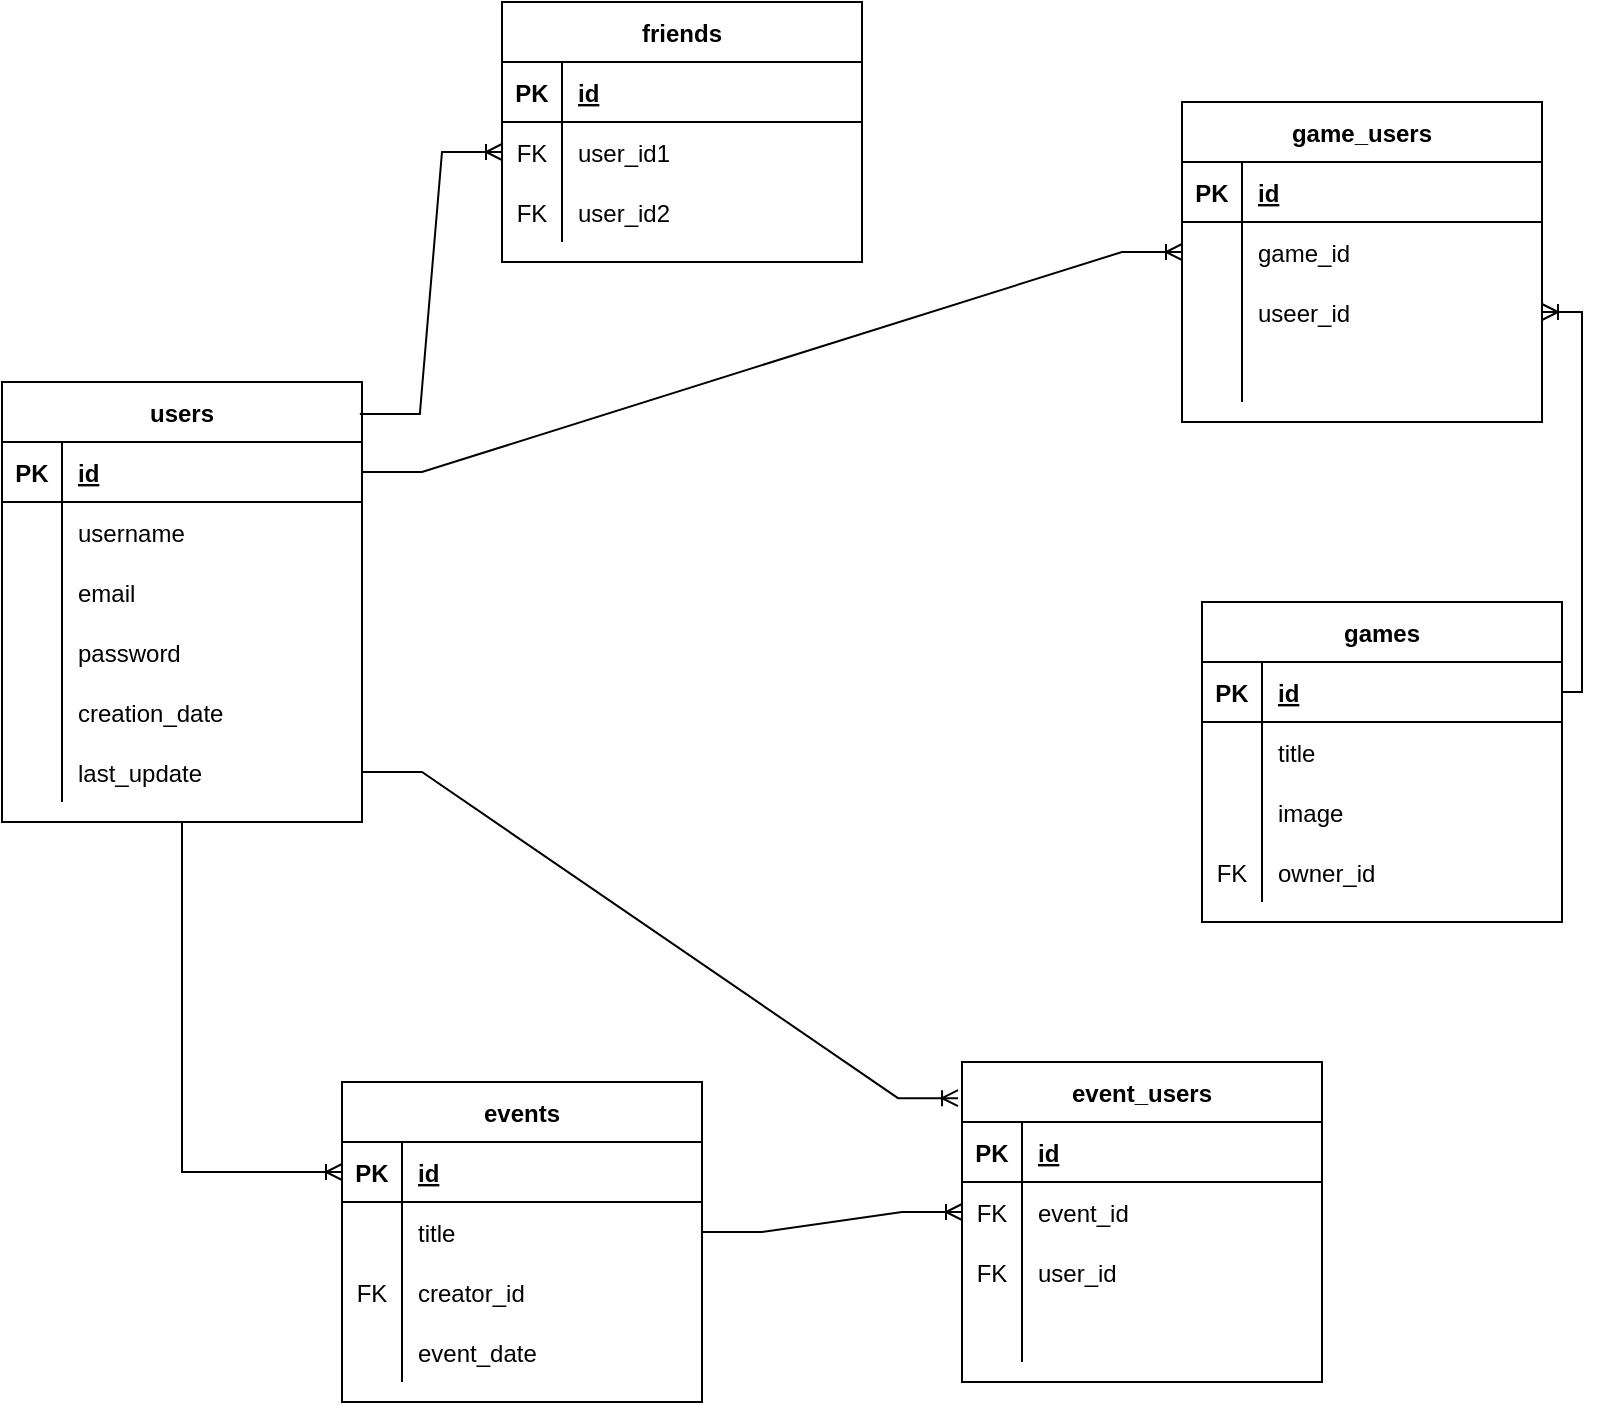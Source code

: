 <mxfile version="20.3.0" type="device"><diagram id="2WCnt5KWx4HiJL9J7FWx" name="Page-1"><mxGraphModel dx="1422" dy="857" grid="1" gridSize="10" guides="1" tooltips="1" connect="1" arrows="1" fold="1" page="1" pageScale="1" pageWidth="850" pageHeight="1100" math="0" shadow="0"><root><mxCell id="0"/><mxCell id="1" parent="0"/><mxCell id="0RaukqJogYUd0n9aZnfm-1" value="users" style="shape=table;startSize=30;container=1;collapsible=1;childLayout=tableLayout;fixedRows=1;rowLines=0;fontStyle=1;align=center;resizeLast=1;" parent="1" vertex="1"><mxGeometry x="10" y="330" width="180" height="220" as="geometry"/></mxCell><mxCell id="0RaukqJogYUd0n9aZnfm-2" value="" style="shape=tableRow;horizontal=0;startSize=0;swimlaneHead=0;swimlaneBody=0;fillColor=none;collapsible=0;dropTarget=0;points=[[0,0.5],[1,0.5]];portConstraint=eastwest;top=0;left=0;right=0;bottom=1;" parent="0RaukqJogYUd0n9aZnfm-1" vertex="1"><mxGeometry y="30" width="180" height="30" as="geometry"/></mxCell><mxCell id="0RaukqJogYUd0n9aZnfm-3" value="PK" style="shape=partialRectangle;connectable=0;fillColor=none;top=0;left=0;bottom=0;right=0;fontStyle=1;overflow=hidden;" parent="0RaukqJogYUd0n9aZnfm-2" vertex="1"><mxGeometry width="30" height="30" as="geometry"><mxRectangle width="30" height="30" as="alternateBounds"/></mxGeometry></mxCell><mxCell id="0RaukqJogYUd0n9aZnfm-4" value="id" style="shape=partialRectangle;connectable=0;fillColor=none;top=0;left=0;bottom=0;right=0;align=left;spacingLeft=6;fontStyle=5;overflow=hidden;" parent="0RaukqJogYUd0n9aZnfm-2" vertex="1"><mxGeometry x="30" width="150" height="30" as="geometry"><mxRectangle width="150" height="30" as="alternateBounds"/></mxGeometry></mxCell><mxCell id="0RaukqJogYUd0n9aZnfm-5" value="" style="shape=tableRow;horizontal=0;startSize=0;swimlaneHead=0;swimlaneBody=0;fillColor=none;collapsible=0;dropTarget=0;points=[[0,0.5],[1,0.5]];portConstraint=eastwest;top=0;left=0;right=0;bottom=0;" parent="0RaukqJogYUd0n9aZnfm-1" vertex="1"><mxGeometry y="60" width="180" height="30" as="geometry"/></mxCell><mxCell id="0RaukqJogYUd0n9aZnfm-6" value="" style="shape=partialRectangle;connectable=0;fillColor=none;top=0;left=0;bottom=0;right=0;editable=1;overflow=hidden;" parent="0RaukqJogYUd0n9aZnfm-5" vertex="1"><mxGeometry width="30" height="30" as="geometry"><mxRectangle width="30" height="30" as="alternateBounds"/></mxGeometry></mxCell><mxCell id="0RaukqJogYUd0n9aZnfm-7" value="username" style="shape=partialRectangle;connectable=0;fillColor=none;top=0;left=0;bottom=0;right=0;align=left;spacingLeft=6;overflow=hidden;" parent="0RaukqJogYUd0n9aZnfm-5" vertex="1"><mxGeometry x="30" width="150" height="30" as="geometry"><mxRectangle width="150" height="30" as="alternateBounds"/></mxGeometry></mxCell><mxCell id="0RaukqJogYUd0n9aZnfm-8" value="" style="shape=tableRow;horizontal=0;startSize=0;swimlaneHead=0;swimlaneBody=0;fillColor=none;collapsible=0;dropTarget=0;points=[[0,0.5],[1,0.5]];portConstraint=eastwest;top=0;left=0;right=0;bottom=0;" parent="0RaukqJogYUd0n9aZnfm-1" vertex="1"><mxGeometry y="90" width="180" height="30" as="geometry"/></mxCell><mxCell id="0RaukqJogYUd0n9aZnfm-9" value="" style="shape=partialRectangle;connectable=0;fillColor=none;top=0;left=0;bottom=0;right=0;editable=1;overflow=hidden;" parent="0RaukqJogYUd0n9aZnfm-8" vertex="1"><mxGeometry width="30" height="30" as="geometry"><mxRectangle width="30" height="30" as="alternateBounds"/></mxGeometry></mxCell><mxCell id="0RaukqJogYUd0n9aZnfm-10" value="email" style="shape=partialRectangle;connectable=0;fillColor=none;top=0;left=0;bottom=0;right=0;align=left;spacingLeft=6;overflow=hidden;" parent="0RaukqJogYUd0n9aZnfm-8" vertex="1"><mxGeometry x="30" width="150" height="30" as="geometry"><mxRectangle width="150" height="30" as="alternateBounds"/></mxGeometry></mxCell><mxCell id="0RaukqJogYUd0n9aZnfm-11" value="" style="shape=tableRow;horizontal=0;startSize=0;swimlaneHead=0;swimlaneBody=0;fillColor=none;collapsible=0;dropTarget=0;points=[[0,0.5],[1,0.5]];portConstraint=eastwest;top=0;left=0;right=0;bottom=0;" parent="0RaukqJogYUd0n9aZnfm-1" vertex="1"><mxGeometry y="120" width="180" height="30" as="geometry"/></mxCell><mxCell id="0RaukqJogYUd0n9aZnfm-12" value="" style="shape=partialRectangle;connectable=0;fillColor=none;top=0;left=0;bottom=0;right=0;editable=1;overflow=hidden;" parent="0RaukqJogYUd0n9aZnfm-11" vertex="1"><mxGeometry width="30" height="30" as="geometry"><mxRectangle width="30" height="30" as="alternateBounds"/></mxGeometry></mxCell><mxCell id="0RaukqJogYUd0n9aZnfm-13" value="password" style="shape=partialRectangle;connectable=0;fillColor=none;top=0;left=0;bottom=0;right=0;align=left;spacingLeft=6;overflow=hidden;" parent="0RaukqJogYUd0n9aZnfm-11" vertex="1"><mxGeometry x="30" width="150" height="30" as="geometry"><mxRectangle width="150" height="30" as="alternateBounds"/></mxGeometry></mxCell><mxCell id="0RaukqJogYUd0n9aZnfm-14" style="shape=tableRow;horizontal=0;startSize=0;swimlaneHead=0;swimlaneBody=0;fillColor=none;collapsible=0;dropTarget=0;points=[[0,0.5],[1,0.5]];portConstraint=eastwest;top=0;left=0;right=0;bottom=0;" parent="0RaukqJogYUd0n9aZnfm-1" vertex="1"><mxGeometry y="150" width="180" height="30" as="geometry"/></mxCell><mxCell id="0RaukqJogYUd0n9aZnfm-15" style="shape=partialRectangle;connectable=0;fillColor=none;top=0;left=0;bottom=0;right=0;editable=1;overflow=hidden;" parent="0RaukqJogYUd0n9aZnfm-14" vertex="1"><mxGeometry width="30" height="30" as="geometry"><mxRectangle width="30" height="30" as="alternateBounds"/></mxGeometry></mxCell><mxCell id="0RaukqJogYUd0n9aZnfm-16" value="creation_date" style="shape=partialRectangle;connectable=0;fillColor=none;top=0;left=0;bottom=0;right=0;align=left;spacingLeft=6;overflow=hidden;" parent="0RaukqJogYUd0n9aZnfm-14" vertex="1"><mxGeometry x="30" width="150" height="30" as="geometry"><mxRectangle width="150" height="30" as="alternateBounds"/></mxGeometry></mxCell><mxCell id="0RaukqJogYUd0n9aZnfm-17" style="shape=tableRow;horizontal=0;startSize=0;swimlaneHead=0;swimlaneBody=0;fillColor=none;collapsible=0;dropTarget=0;points=[[0,0.5],[1,0.5]];portConstraint=eastwest;top=0;left=0;right=0;bottom=0;" parent="0RaukqJogYUd0n9aZnfm-1" vertex="1"><mxGeometry y="180" width="180" height="30" as="geometry"/></mxCell><mxCell id="0RaukqJogYUd0n9aZnfm-18" style="shape=partialRectangle;connectable=0;fillColor=none;top=0;left=0;bottom=0;right=0;editable=1;overflow=hidden;" parent="0RaukqJogYUd0n9aZnfm-17" vertex="1"><mxGeometry width="30" height="30" as="geometry"><mxRectangle width="30" height="30" as="alternateBounds"/></mxGeometry></mxCell><mxCell id="0RaukqJogYUd0n9aZnfm-19" value="last_update" style="shape=partialRectangle;connectable=0;fillColor=none;top=0;left=0;bottom=0;right=0;align=left;spacingLeft=6;overflow=hidden;" parent="0RaukqJogYUd0n9aZnfm-17" vertex="1"><mxGeometry x="30" width="150" height="30" as="geometry"><mxRectangle width="150" height="30" as="alternateBounds"/></mxGeometry></mxCell><mxCell id="0RaukqJogYUd0n9aZnfm-20" value="friends" style="shape=table;startSize=30;container=1;collapsible=1;childLayout=tableLayout;fixedRows=1;rowLines=0;fontStyle=1;align=center;resizeLast=1;" parent="1" vertex="1"><mxGeometry x="260" y="140" width="180" height="130" as="geometry"/></mxCell><mxCell id="0RaukqJogYUd0n9aZnfm-21" value="" style="shape=tableRow;horizontal=0;startSize=0;swimlaneHead=0;swimlaneBody=0;fillColor=none;collapsible=0;dropTarget=0;points=[[0,0.5],[1,0.5]];portConstraint=eastwest;top=0;left=0;right=0;bottom=1;" parent="0RaukqJogYUd0n9aZnfm-20" vertex="1"><mxGeometry y="30" width="180" height="30" as="geometry"/></mxCell><mxCell id="0RaukqJogYUd0n9aZnfm-22" value="PK" style="shape=partialRectangle;connectable=0;fillColor=none;top=0;left=0;bottom=0;right=0;fontStyle=1;overflow=hidden;" parent="0RaukqJogYUd0n9aZnfm-21" vertex="1"><mxGeometry width="30" height="30" as="geometry"><mxRectangle width="30" height="30" as="alternateBounds"/></mxGeometry></mxCell><mxCell id="0RaukqJogYUd0n9aZnfm-23" value="id" style="shape=partialRectangle;connectable=0;fillColor=none;top=0;left=0;bottom=0;right=0;align=left;spacingLeft=6;fontStyle=5;overflow=hidden;" parent="0RaukqJogYUd0n9aZnfm-21" vertex="1"><mxGeometry x="30" width="150" height="30" as="geometry"><mxRectangle width="150" height="30" as="alternateBounds"/></mxGeometry></mxCell><mxCell id="0RaukqJogYUd0n9aZnfm-24" value="" style="shape=tableRow;horizontal=0;startSize=0;swimlaneHead=0;swimlaneBody=0;fillColor=none;collapsible=0;dropTarget=0;points=[[0,0.5],[1,0.5]];portConstraint=eastwest;top=0;left=0;right=0;bottom=0;" parent="0RaukqJogYUd0n9aZnfm-20" vertex="1"><mxGeometry y="60" width="180" height="30" as="geometry"/></mxCell><mxCell id="0RaukqJogYUd0n9aZnfm-25" value="FK" style="shape=partialRectangle;connectable=0;fillColor=none;top=0;left=0;bottom=0;right=0;editable=1;overflow=hidden;" parent="0RaukqJogYUd0n9aZnfm-24" vertex="1"><mxGeometry width="30" height="30" as="geometry"><mxRectangle width="30" height="30" as="alternateBounds"/></mxGeometry></mxCell><mxCell id="0RaukqJogYUd0n9aZnfm-26" value="user_id1" style="shape=partialRectangle;connectable=0;fillColor=none;top=0;left=0;bottom=0;right=0;align=left;spacingLeft=6;overflow=hidden;" parent="0RaukqJogYUd0n9aZnfm-24" vertex="1"><mxGeometry x="30" width="150" height="30" as="geometry"><mxRectangle width="150" height="30" as="alternateBounds"/></mxGeometry></mxCell><mxCell id="0RaukqJogYUd0n9aZnfm-27" value="" style="shape=tableRow;horizontal=0;startSize=0;swimlaneHead=0;swimlaneBody=0;fillColor=none;collapsible=0;dropTarget=0;points=[[0,0.5],[1,0.5]];portConstraint=eastwest;top=0;left=0;right=0;bottom=0;" parent="0RaukqJogYUd0n9aZnfm-20" vertex="1"><mxGeometry y="90" width="180" height="30" as="geometry"/></mxCell><mxCell id="0RaukqJogYUd0n9aZnfm-28" value="FK" style="shape=partialRectangle;connectable=0;fillColor=none;top=0;left=0;bottom=0;right=0;editable=1;overflow=hidden;" parent="0RaukqJogYUd0n9aZnfm-27" vertex="1"><mxGeometry width="30" height="30" as="geometry"><mxRectangle width="30" height="30" as="alternateBounds"/></mxGeometry></mxCell><mxCell id="0RaukqJogYUd0n9aZnfm-29" value="user_id2" style="shape=partialRectangle;connectable=0;fillColor=none;top=0;left=0;bottom=0;right=0;align=left;spacingLeft=6;overflow=hidden;" parent="0RaukqJogYUd0n9aZnfm-27" vertex="1"><mxGeometry x="30" width="150" height="30" as="geometry"><mxRectangle width="150" height="30" as="alternateBounds"/></mxGeometry></mxCell><mxCell id="JXyM-fxsZZGmrZNGHtmS-1" value="events" style="shape=table;startSize=30;container=1;collapsible=1;childLayout=tableLayout;fixedRows=1;rowLines=0;fontStyle=1;align=center;resizeLast=1;" parent="1" vertex="1"><mxGeometry x="180" y="680" width="180" height="160" as="geometry"/></mxCell><mxCell id="JXyM-fxsZZGmrZNGHtmS-2" value="" style="shape=tableRow;horizontal=0;startSize=0;swimlaneHead=0;swimlaneBody=0;fillColor=none;collapsible=0;dropTarget=0;points=[[0,0.5],[1,0.5]];portConstraint=eastwest;top=0;left=0;right=0;bottom=1;" parent="JXyM-fxsZZGmrZNGHtmS-1" vertex="1"><mxGeometry y="30" width="180" height="30" as="geometry"/></mxCell><mxCell id="JXyM-fxsZZGmrZNGHtmS-3" value="PK" style="shape=partialRectangle;connectable=0;fillColor=none;top=0;left=0;bottom=0;right=0;fontStyle=1;overflow=hidden;" parent="JXyM-fxsZZGmrZNGHtmS-2" vertex="1"><mxGeometry width="30" height="30" as="geometry"><mxRectangle width="30" height="30" as="alternateBounds"/></mxGeometry></mxCell><mxCell id="JXyM-fxsZZGmrZNGHtmS-4" value="id" style="shape=partialRectangle;connectable=0;fillColor=none;top=0;left=0;bottom=0;right=0;align=left;spacingLeft=6;fontStyle=5;overflow=hidden;" parent="JXyM-fxsZZGmrZNGHtmS-2" vertex="1"><mxGeometry x="30" width="150" height="30" as="geometry"><mxRectangle width="150" height="30" as="alternateBounds"/></mxGeometry></mxCell><mxCell id="JXyM-fxsZZGmrZNGHtmS-5" value="" style="shape=tableRow;horizontal=0;startSize=0;swimlaneHead=0;swimlaneBody=0;fillColor=none;collapsible=0;dropTarget=0;points=[[0,0.5],[1,0.5]];portConstraint=eastwest;top=0;left=0;right=0;bottom=0;" parent="JXyM-fxsZZGmrZNGHtmS-1" vertex="1"><mxGeometry y="60" width="180" height="30" as="geometry"/></mxCell><mxCell id="JXyM-fxsZZGmrZNGHtmS-6" value="" style="shape=partialRectangle;connectable=0;fillColor=none;top=0;left=0;bottom=0;right=0;editable=1;overflow=hidden;" parent="JXyM-fxsZZGmrZNGHtmS-5" vertex="1"><mxGeometry width="30" height="30" as="geometry"><mxRectangle width="30" height="30" as="alternateBounds"/></mxGeometry></mxCell><mxCell id="JXyM-fxsZZGmrZNGHtmS-7" value="title" style="shape=partialRectangle;connectable=0;fillColor=none;top=0;left=0;bottom=0;right=0;align=left;spacingLeft=6;overflow=hidden;" parent="JXyM-fxsZZGmrZNGHtmS-5" vertex="1"><mxGeometry x="30" width="150" height="30" as="geometry"><mxRectangle width="150" height="30" as="alternateBounds"/></mxGeometry></mxCell><mxCell id="JXyM-fxsZZGmrZNGHtmS-8" value="" style="shape=tableRow;horizontal=0;startSize=0;swimlaneHead=0;swimlaneBody=0;fillColor=none;collapsible=0;dropTarget=0;points=[[0,0.5],[1,0.5]];portConstraint=eastwest;top=0;left=0;right=0;bottom=0;" parent="JXyM-fxsZZGmrZNGHtmS-1" vertex="1"><mxGeometry y="90" width="180" height="30" as="geometry"/></mxCell><mxCell id="JXyM-fxsZZGmrZNGHtmS-9" value="FK" style="shape=partialRectangle;connectable=0;fillColor=none;top=0;left=0;bottom=0;right=0;editable=1;overflow=hidden;" parent="JXyM-fxsZZGmrZNGHtmS-8" vertex="1"><mxGeometry width="30" height="30" as="geometry"><mxRectangle width="30" height="30" as="alternateBounds"/></mxGeometry></mxCell><mxCell id="JXyM-fxsZZGmrZNGHtmS-10" value="creator_id" style="shape=partialRectangle;connectable=0;fillColor=none;top=0;left=0;bottom=0;right=0;align=left;spacingLeft=6;overflow=hidden;" parent="JXyM-fxsZZGmrZNGHtmS-8" vertex="1"><mxGeometry x="30" width="150" height="30" as="geometry"><mxRectangle width="150" height="30" as="alternateBounds"/></mxGeometry></mxCell><mxCell id="JXyM-fxsZZGmrZNGHtmS-11" value="" style="shape=tableRow;horizontal=0;startSize=0;swimlaneHead=0;swimlaneBody=0;fillColor=none;collapsible=0;dropTarget=0;points=[[0,0.5],[1,0.5]];portConstraint=eastwest;top=0;left=0;right=0;bottom=0;" parent="JXyM-fxsZZGmrZNGHtmS-1" vertex="1"><mxGeometry y="120" width="180" height="30" as="geometry"/></mxCell><mxCell id="JXyM-fxsZZGmrZNGHtmS-12" value="" style="shape=partialRectangle;connectable=0;fillColor=none;top=0;left=0;bottom=0;right=0;editable=1;overflow=hidden;" parent="JXyM-fxsZZGmrZNGHtmS-11" vertex="1"><mxGeometry width="30" height="30" as="geometry"><mxRectangle width="30" height="30" as="alternateBounds"/></mxGeometry></mxCell><mxCell id="JXyM-fxsZZGmrZNGHtmS-13" value="event_date" style="shape=partialRectangle;connectable=0;fillColor=none;top=0;left=0;bottom=0;right=0;align=left;spacingLeft=6;overflow=hidden;" parent="JXyM-fxsZZGmrZNGHtmS-11" vertex="1"><mxGeometry x="30" width="150" height="30" as="geometry"><mxRectangle width="150" height="30" as="alternateBounds"/></mxGeometry></mxCell><mxCell id="JXyM-fxsZZGmrZNGHtmS-14" value="event_users" style="shape=table;startSize=30;container=1;collapsible=1;childLayout=tableLayout;fixedRows=1;rowLines=0;fontStyle=1;align=center;resizeLast=1;" parent="1" vertex="1"><mxGeometry x="490" y="670" width="180" height="160" as="geometry"/></mxCell><mxCell id="JXyM-fxsZZGmrZNGHtmS-15" value="" style="shape=tableRow;horizontal=0;startSize=0;swimlaneHead=0;swimlaneBody=0;fillColor=none;collapsible=0;dropTarget=0;points=[[0,0.5],[1,0.5]];portConstraint=eastwest;top=0;left=0;right=0;bottom=1;" parent="JXyM-fxsZZGmrZNGHtmS-14" vertex="1"><mxGeometry y="30" width="180" height="30" as="geometry"/></mxCell><mxCell id="JXyM-fxsZZGmrZNGHtmS-16" value="PK" style="shape=partialRectangle;connectable=0;fillColor=none;top=0;left=0;bottom=0;right=0;fontStyle=1;overflow=hidden;" parent="JXyM-fxsZZGmrZNGHtmS-15" vertex="1"><mxGeometry width="30" height="30" as="geometry"><mxRectangle width="30" height="30" as="alternateBounds"/></mxGeometry></mxCell><mxCell id="JXyM-fxsZZGmrZNGHtmS-17" value="id" style="shape=partialRectangle;connectable=0;fillColor=none;top=0;left=0;bottom=0;right=0;align=left;spacingLeft=6;fontStyle=5;overflow=hidden;" parent="JXyM-fxsZZGmrZNGHtmS-15" vertex="1"><mxGeometry x="30" width="150" height="30" as="geometry"><mxRectangle width="150" height="30" as="alternateBounds"/></mxGeometry></mxCell><mxCell id="JXyM-fxsZZGmrZNGHtmS-18" value="" style="shape=tableRow;horizontal=0;startSize=0;swimlaneHead=0;swimlaneBody=0;fillColor=none;collapsible=0;dropTarget=0;points=[[0,0.5],[1,0.5]];portConstraint=eastwest;top=0;left=0;right=0;bottom=0;" parent="JXyM-fxsZZGmrZNGHtmS-14" vertex="1"><mxGeometry y="60" width="180" height="30" as="geometry"/></mxCell><mxCell id="JXyM-fxsZZGmrZNGHtmS-19" value="FK" style="shape=partialRectangle;connectable=0;fillColor=none;top=0;left=0;bottom=0;right=0;editable=1;overflow=hidden;" parent="JXyM-fxsZZGmrZNGHtmS-18" vertex="1"><mxGeometry width="30" height="30" as="geometry"><mxRectangle width="30" height="30" as="alternateBounds"/></mxGeometry></mxCell><mxCell id="JXyM-fxsZZGmrZNGHtmS-20" value="event_id" style="shape=partialRectangle;connectable=0;fillColor=none;top=0;left=0;bottom=0;right=0;align=left;spacingLeft=6;overflow=hidden;" parent="JXyM-fxsZZGmrZNGHtmS-18" vertex="1"><mxGeometry x="30" width="150" height="30" as="geometry"><mxRectangle width="150" height="30" as="alternateBounds"/></mxGeometry></mxCell><mxCell id="JXyM-fxsZZGmrZNGHtmS-21" value="" style="shape=tableRow;horizontal=0;startSize=0;swimlaneHead=0;swimlaneBody=0;fillColor=none;collapsible=0;dropTarget=0;points=[[0,0.5],[1,0.5]];portConstraint=eastwest;top=0;left=0;right=0;bottom=0;" parent="JXyM-fxsZZGmrZNGHtmS-14" vertex="1"><mxGeometry y="90" width="180" height="30" as="geometry"/></mxCell><mxCell id="JXyM-fxsZZGmrZNGHtmS-22" value="FK" style="shape=partialRectangle;connectable=0;fillColor=none;top=0;left=0;bottom=0;right=0;editable=1;overflow=hidden;" parent="JXyM-fxsZZGmrZNGHtmS-21" vertex="1"><mxGeometry width="30" height="30" as="geometry"><mxRectangle width="30" height="30" as="alternateBounds"/></mxGeometry></mxCell><mxCell id="JXyM-fxsZZGmrZNGHtmS-23" value="user_id" style="shape=partialRectangle;connectable=0;fillColor=none;top=0;left=0;bottom=0;right=0;align=left;spacingLeft=6;overflow=hidden;" parent="JXyM-fxsZZGmrZNGHtmS-21" vertex="1"><mxGeometry x="30" width="150" height="30" as="geometry"><mxRectangle width="150" height="30" as="alternateBounds"/></mxGeometry></mxCell><mxCell id="JXyM-fxsZZGmrZNGHtmS-24" value="" style="shape=tableRow;horizontal=0;startSize=0;swimlaneHead=0;swimlaneBody=0;fillColor=none;collapsible=0;dropTarget=0;points=[[0,0.5],[1,0.5]];portConstraint=eastwest;top=0;left=0;right=0;bottom=0;" parent="JXyM-fxsZZGmrZNGHtmS-14" vertex="1"><mxGeometry y="120" width="180" height="30" as="geometry"/></mxCell><mxCell id="JXyM-fxsZZGmrZNGHtmS-25" value="" style="shape=partialRectangle;connectable=0;fillColor=none;top=0;left=0;bottom=0;right=0;editable=1;overflow=hidden;" parent="JXyM-fxsZZGmrZNGHtmS-24" vertex="1"><mxGeometry width="30" height="30" as="geometry"><mxRectangle width="30" height="30" as="alternateBounds"/></mxGeometry></mxCell><mxCell id="JXyM-fxsZZGmrZNGHtmS-26" value="" style="shape=partialRectangle;connectable=0;fillColor=none;top=0;left=0;bottom=0;right=0;align=left;spacingLeft=6;overflow=hidden;" parent="JXyM-fxsZZGmrZNGHtmS-24" vertex="1"><mxGeometry x="30" width="150" height="30" as="geometry"><mxRectangle width="150" height="30" as="alternateBounds"/></mxGeometry></mxCell><mxCell id="JXyM-fxsZZGmrZNGHtmS-27" value="games" style="shape=table;startSize=30;container=1;collapsible=1;childLayout=tableLayout;fixedRows=1;rowLines=0;fontStyle=1;align=center;resizeLast=1;" parent="1" vertex="1"><mxGeometry x="610" y="440" width="180" height="160" as="geometry"/></mxCell><mxCell id="JXyM-fxsZZGmrZNGHtmS-28" value="" style="shape=tableRow;horizontal=0;startSize=0;swimlaneHead=0;swimlaneBody=0;fillColor=none;collapsible=0;dropTarget=0;points=[[0,0.5],[1,0.5]];portConstraint=eastwest;top=0;left=0;right=0;bottom=1;" parent="JXyM-fxsZZGmrZNGHtmS-27" vertex="1"><mxGeometry y="30" width="180" height="30" as="geometry"/></mxCell><mxCell id="JXyM-fxsZZGmrZNGHtmS-29" value="PK" style="shape=partialRectangle;connectable=0;fillColor=none;top=0;left=0;bottom=0;right=0;fontStyle=1;overflow=hidden;" parent="JXyM-fxsZZGmrZNGHtmS-28" vertex="1"><mxGeometry width="30" height="30" as="geometry"><mxRectangle width="30" height="30" as="alternateBounds"/></mxGeometry></mxCell><mxCell id="JXyM-fxsZZGmrZNGHtmS-30" value="id" style="shape=partialRectangle;connectable=0;fillColor=none;top=0;left=0;bottom=0;right=0;align=left;spacingLeft=6;fontStyle=5;overflow=hidden;" parent="JXyM-fxsZZGmrZNGHtmS-28" vertex="1"><mxGeometry x="30" width="150" height="30" as="geometry"><mxRectangle width="150" height="30" as="alternateBounds"/></mxGeometry></mxCell><mxCell id="JXyM-fxsZZGmrZNGHtmS-31" value="" style="shape=tableRow;horizontal=0;startSize=0;swimlaneHead=0;swimlaneBody=0;fillColor=none;collapsible=0;dropTarget=0;points=[[0,0.5],[1,0.5]];portConstraint=eastwest;top=0;left=0;right=0;bottom=0;" parent="JXyM-fxsZZGmrZNGHtmS-27" vertex="1"><mxGeometry y="60" width="180" height="30" as="geometry"/></mxCell><mxCell id="JXyM-fxsZZGmrZNGHtmS-32" value="" style="shape=partialRectangle;connectable=0;fillColor=none;top=0;left=0;bottom=0;right=0;editable=1;overflow=hidden;" parent="JXyM-fxsZZGmrZNGHtmS-31" vertex="1"><mxGeometry width="30" height="30" as="geometry"><mxRectangle width="30" height="30" as="alternateBounds"/></mxGeometry></mxCell><mxCell id="JXyM-fxsZZGmrZNGHtmS-33" value="title" style="shape=partialRectangle;connectable=0;fillColor=none;top=0;left=0;bottom=0;right=0;align=left;spacingLeft=6;overflow=hidden;" parent="JXyM-fxsZZGmrZNGHtmS-31" vertex="1"><mxGeometry x="30" width="150" height="30" as="geometry"><mxRectangle width="150" height="30" as="alternateBounds"/></mxGeometry></mxCell><mxCell id="JXyM-fxsZZGmrZNGHtmS-34" value="" style="shape=tableRow;horizontal=0;startSize=0;swimlaneHead=0;swimlaneBody=0;fillColor=none;collapsible=0;dropTarget=0;points=[[0,0.5],[1,0.5]];portConstraint=eastwest;top=0;left=0;right=0;bottom=0;" parent="JXyM-fxsZZGmrZNGHtmS-27" vertex="1"><mxGeometry y="90" width="180" height="30" as="geometry"/></mxCell><mxCell id="JXyM-fxsZZGmrZNGHtmS-35" value="" style="shape=partialRectangle;connectable=0;fillColor=none;top=0;left=0;bottom=0;right=0;editable=1;overflow=hidden;" parent="JXyM-fxsZZGmrZNGHtmS-34" vertex="1"><mxGeometry width="30" height="30" as="geometry"><mxRectangle width="30" height="30" as="alternateBounds"/></mxGeometry></mxCell><mxCell id="JXyM-fxsZZGmrZNGHtmS-36" value="image" style="shape=partialRectangle;connectable=0;fillColor=none;top=0;left=0;bottom=0;right=0;align=left;spacingLeft=6;overflow=hidden;" parent="JXyM-fxsZZGmrZNGHtmS-34" vertex="1"><mxGeometry x="30" width="150" height="30" as="geometry"><mxRectangle width="150" height="30" as="alternateBounds"/></mxGeometry></mxCell><mxCell id="JXyM-fxsZZGmrZNGHtmS-37" value="" style="shape=tableRow;horizontal=0;startSize=0;swimlaneHead=0;swimlaneBody=0;fillColor=none;collapsible=0;dropTarget=0;points=[[0,0.5],[1,0.5]];portConstraint=eastwest;top=0;left=0;right=0;bottom=0;" parent="JXyM-fxsZZGmrZNGHtmS-27" vertex="1"><mxGeometry y="120" width="180" height="30" as="geometry"/></mxCell><mxCell id="JXyM-fxsZZGmrZNGHtmS-38" value="FK" style="shape=partialRectangle;connectable=0;fillColor=none;top=0;left=0;bottom=0;right=0;editable=1;overflow=hidden;" parent="JXyM-fxsZZGmrZNGHtmS-37" vertex="1"><mxGeometry width="30" height="30" as="geometry"><mxRectangle width="30" height="30" as="alternateBounds"/></mxGeometry></mxCell><mxCell id="JXyM-fxsZZGmrZNGHtmS-39" value="owner_id" style="shape=partialRectangle;connectable=0;fillColor=none;top=0;left=0;bottom=0;right=0;align=left;spacingLeft=6;overflow=hidden;" parent="JXyM-fxsZZGmrZNGHtmS-37" vertex="1"><mxGeometry x="30" width="150" height="30" as="geometry"><mxRectangle width="150" height="30" as="alternateBounds"/></mxGeometry></mxCell><mxCell id="JXyM-fxsZZGmrZNGHtmS-41" value="" style="edgeStyle=entityRelationEdgeStyle;fontSize=12;html=1;endArrow=ERoneToMany;rounded=0;entryX=0;entryY=0.5;entryDx=0;entryDy=0;exitX=0.994;exitY=0.073;exitDx=0;exitDy=0;exitPerimeter=0;" parent="1" target="0RaukqJogYUd0n9aZnfm-24" edge="1" source="0RaukqJogYUd0n9aZnfm-1"><mxGeometry width="100" height="100" relative="1" as="geometry"><mxPoint x="190" y="375" as="sourcePoint"/><mxPoint x="470" y="470" as="targetPoint"/></mxGeometry></mxCell><mxCell id="JXyM-fxsZZGmrZNGHtmS-42" value="" style="edgeStyle=orthogonalEdgeStyle;fontSize=12;html=1;endArrow=ERoneToMany;rounded=0;entryX=0;entryY=0.5;entryDx=0;entryDy=0;exitX=0.5;exitY=1;exitDx=0;exitDy=0;" parent="1" source="0RaukqJogYUd0n9aZnfm-1" target="JXyM-fxsZZGmrZNGHtmS-2" edge="1"><mxGeometry width="100" height="100" relative="1" as="geometry"><mxPoint x="50" y="640" as="sourcePoint"/><mxPoint x="470" y="470" as="targetPoint"/></mxGeometry></mxCell><mxCell id="JXyM-fxsZZGmrZNGHtmS-44" value="" style="edgeStyle=entityRelationEdgeStyle;fontSize=12;html=1;endArrow=ERoneToMany;rounded=0;exitX=1;exitY=0.5;exitDx=0;exitDy=0;entryX=0;entryY=0.5;entryDx=0;entryDy=0;" parent="1" source="JXyM-fxsZZGmrZNGHtmS-5" target="JXyM-fxsZZGmrZNGHtmS-18" edge="1"><mxGeometry width="100" height="100" relative="1" as="geometry"><mxPoint x="370" y="570" as="sourcePoint"/><mxPoint x="470" y="470" as="targetPoint"/></mxGeometry></mxCell><mxCell id="7NDQ0PBN_4NU9lYQQxO4-1" value="game_users" style="shape=table;startSize=30;container=1;collapsible=1;childLayout=tableLayout;fixedRows=1;rowLines=0;fontStyle=1;align=center;resizeLast=1;" vertex="1" parent="1"><mxGeometry x="600" y="190" width="180" height="160" as="geometry"/></mxCell><mxCell id="7NDQ0PBN_4NU9lYQQxO4-2" value="" style="shape=tableRow;horizontal=0;startSize=0;swimlaneHead=0;swimlaneBody=0;fillColor=none;collapsible=0;dropTarget=0;points=[[0,0.5],[1,0.5]];portConstraint=eastwest;top=0;left=0;right=0;bottom=1;" vertex="1" parent="7NDQ0PBN_4NU9lYQQxO4-1"><mxGeometry y="30" width="180" height="30" as="geometry"/></mxCell><mxCell id="7NDQ0PBN_4NU9lYQQxO4-3" value="PK" style="shape=partialRectangle;connectable=0;fillColor=none;top=0;left=0;bottom=0;right=0;fontStyle=1;overflow=hidden;" vertex="1" parent="7NDQ0PBN_4NU9lYQQxO4-2"><mxGeometry width="30" height="30" as="geometry"><mxRectangle width="30" height="30" as="alternateBounds"/></mxGeometry></mxCell><mxCell id="7NDQ0PBN_4NU9lYQQxO4-4" value="id" style="shape=partialRectangle;connectable=0;fillColor=none;top=0;left=0;bottom=0;right=0;align=left;spacingLeft=6;fontStyle=5;overflow=hidden;" vertex="1" parent="7NDQ0PBN_4NU9lYQQxO4-2"><mxGeometry x="30" width="150" height="30" as="geometry"><mxRectangle width="150" height="30" as="alternateBounds"/></mxGeometry></mxCell><mxCell id="7NDQ0PBN_4NU9lYQQxO4-5" value="" style="shape=tableRow;horizontal=0;startSize=0;swimlaneHead=0;swimlaneBody=0;fillColor=none;collapsible=0;dropTarget=0;points=[[0,0.5],[1,0.5]];portConstraint=eastwest;top=0;left=0;right=0;bottom=0;" vertex="1" parent="7NDQ0PBN_4NU9lYQQxO4-1"><mxGeometry y="60" width="180" height="30" as="geometry"/></mxCell><mxCell id="7NDQ0PBN_4NU9lYQQxO4-6" value="" style="shape=partialRectangle;connectable=0;fillColor=none;top=0;left=0;bottom=0;right=0;editable=1;overflow=hidden;" vertex="1" parent="7NDQ0PBN_4NU9lYQQxO4-5"><mxGeometry width="30" height="30" as="geometry"><mxRectangle width="30" height="30" as="alternateBounds"/></mxGeometry></mxCell><mxCell id="7NDQ0PBN_4NU9lYQQxO4-7" value="game_id" style="shape=partialRectangle;connectable=0;fillColor=none;top=0;left=0;bottom=0;right=0;align=left;spacingLeft=6;overflow=hidden;" vertex="1" parent="7NDQ0PBN_4NU9lYQQxO4-5"><mxGeometry x="30" width="150" height="30" as="geometry"><mxRectangle width="150" height="30" as="alternateBounds"/></mxGeometry></mxCell><mxCell id="7NDQ0PBN_4NU9lYQQxO4-8" value="" style="shape=tableRow;horizontal=0;startSize=0;swimlaneHead=0;swimlaneBody=0;fillColor=none;collapsible=0;dropTarget=0;points=[[0,0.5],[1,0.5]];portConstraint=eastwest;top=0;left=0;right=0;bottom=0;" vertex="1" parent="7NDQ0PBN_4NU9lYQQxO4-1"><mxGeometry y="90" width="180" height="30" as="geometry"/></mxCell><mxCell id="7NDQ0PBN_4NU9lYQQxO4-9" value="" style="shape=partialRectangle;connectable=0;fillColor=none;top=0;left=0;bottom=0;right=0;editable=1;overflow=hidden;" vertex="1" parent="7NDQ0PBN_4NU9lYQQxO4-8"><mxGeometry width="30" height="30" as="geometry"><mxRectangle width="30" height="30" as="alternateBounds"/></mxGeometry></mxCell><mxCell id="7NDQ0PBN_4NU9lYQQxO4-10" value="useer_id" style="shape=partialRectangle;connectable=0;fillColor=none;top=0;left=0;bottom=0;right=0;align=left;spacingLeft=6;overflow=hidden;" vertex="1" parent="7NDQ0PBN_4NU9lYQQxO4-8"><mxGeometry x="30" width="150" height="30" as="geometry"><mxRectangle width="150" height="30" as="alternateBounds"/></mxGeometry></mxCell><mxCell id="7NDQ0PBN_4NU9lYQQxO4-11" value="" style="shape=tableRow;horizontal=0;startSize=0;swimlaneHead=0;swimlaneBody=0;fillColor=none;collapsible=0;dropTarget=0;points=[[0,0.5],[1,0.5]];portConstraint=eastwest;top=0;left=0;right=0;bottom=0;" vertex="1" parent="7NDQ0PBN_4NU9lYQQxO4-1"><mxGeometry y="120" width="180" height="30" as="geometry"/></mxCell><mxCell id="7NDQ0PBN_4NU9lYQQxO4-12" value="" style="shape=partialRectangle;connectable=0;fillColor=none;top=0;left=0;bottom=0;right=0;editable=1;overflow=hidden;" vertex="1" parent="7NDQ0PBN_4NU9lYQQxO4-11"><mxGeometry width="30" height="30" as="geometry"><mxRectangle width="30" height="30" as="alternateBounds"/></mxGeometry></mxCell><mxCell id="7NDQ0PBN_4NU9lYQQxO4-13" value="" style="shape=partialRectangle;connectable=0;fillColor=none;top=0;left=0;bottom=0;right=0;align=left;spacingLeft=6;overflow=hidden;" vertex="1" parent="7NDQ0PBN_4NU9lYQQxO4-11"><mxGeometry x="30" width="150" height="30" as="geometry"><mxRectangle width="150" height="30" as="alternateBounds"/></mxGeometry></mxCell><mxCell id="7NDQ0PBN_4NU9lYQQxO4-14" value="" style="edgeStyle=entityRelationEdgeStyle;fontSize=12;html=1;endArrow=ERoneToMany;rounded=0;exitX=1;exitY=0.5;exitDx=0;exitDy=0;entryX=-0.011;entryY=0.113;entryDx=0;entryDy=0;entryPerimeter=0;" edge="1" parent="1" source="0RaukqJogYUd0n9aZnfm-17" target="JXyM-fxsZZGmrZNGHtmS-14"><mxGeometry width="100" height="100" relative="1" as="geometry"><mxPoint x="380" y="590" as="sourcePoint"/><mxPoint x="480" y="490" as="targetPoint"/></mxGeometry></mxCell><mxCell id="7NDQ0PBN_4NU9lYQQxO4-15" value="" style="edgeStyle=entityRelationEdgeStyle;fontSize=12;html=1;endArrow=ERoneToMany;rounded=0;exitX=1;exitY=0.5;exitDx=0;exitDy=0;entryX=0;entryY=0.5;entryDx=0;entryDy=0;" edge="1" parent="1" source="0RaukqJogYUd0n9aZnfm-2" target="7NDQ0PBN_4NU9lYQQxO4-5"><mxGeometry width="100" height="100" relative="1" as="geometry"><mxPoint x="380" y="590" as="sourcePoint"/><mxPoint x="480" y="490" as="targetPoint"/></mxGeometry></mxCell><mxCell id="7NDQ0PBN_4NU9lYQQxO4-16" value="" style="edgeStyle=orthogonalEdgeStyle;fontSize=12;html=1;endArrow=ERoneToMany;rounded=0;exitX=1;exitY=0.5;exitDx=0;exitDy=0;entryX=1;entryY=0.5;entryDx=0;entryDy=0;" edge="1" parent="1" source="JXyM-fxsZZGmrZNGHtmS-28" target="7NDQ0PBN_4NU9lYQQxO4-8"><mxGeometry width="100" height="100" relative="1" as="geometry"><mxPoint x="380" y="590" as="sourcePoint"/><mxPoint x="840" y="280" as="targetPoint"/></mxGeometry></mxCell></root></mxGraphModel></diagram></mxfile>